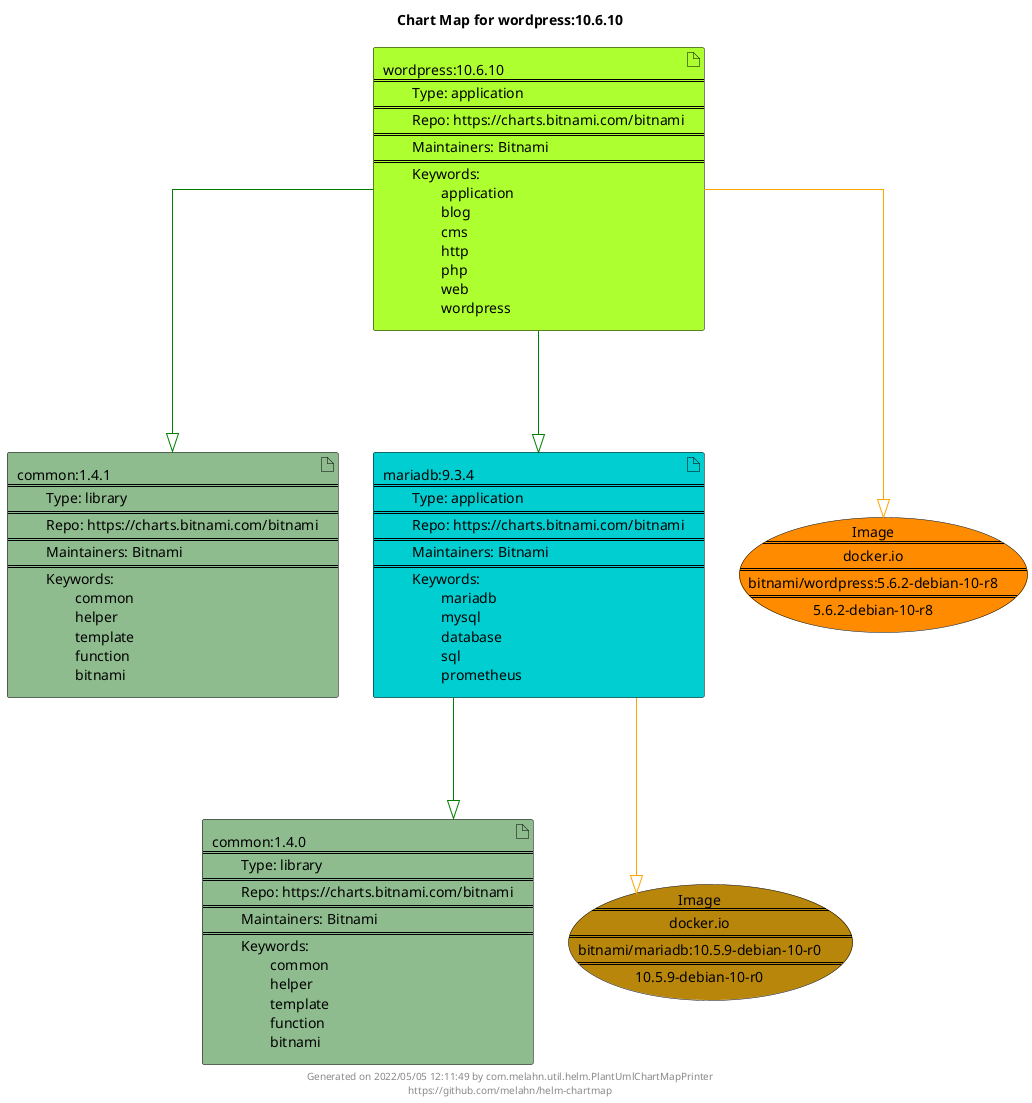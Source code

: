 @startuml
skinparam linetype ortho
skinparam backgroundColor white
skinparam usecaseBorderColor black
skinparam usecaseArrowColor LightSlateGray
skinparam artifactBorderColor black
skinparam artifactArrowColor LightSlateGray

title Chart Map for wordpress:10.6.10

'There are 4 referenced Helm Charts
artifact "common:1.4.1\n====\n\tType: library\n====\n\tRepo: https://charts.bitnami.com/bitnami\n====\n\tMaintainers: Bitnami\n====\n\tKeywords: \n\t\tcommon\n\t\thelper\n\t\ttemplate\n\t\tfunction\n\t\tbitnami" as common_1_4_1 #DarkSeaGreen
artifact "mariadb:9.3.4\n====\n\tType: application\n====\n\tRepo: https://charts.bitnami.com/bitnami\n====\n\tMaintainers: Bitnami\n====\n\tKeywords: \n\t\tmariadb\n\t\tmysql\n\t\tdatabase\n\t\tsql\n\t\tprometheus" as mariadb_9_3_4 #DarkTurquoise
artifact "common:1.4.0\n====\n\tType: library\n====\n\tRepo: https://charts.bitnami.com/bitnami\n====\n\tMaintainers: Bitnami\n====\n\tKeywords: \n\t\tcommon\n\t\thelper\n\t\ttemplate\n\t\tfunction\n\t\tbitnami" as common_1_4_0 #DarkSeaGreen
artifact "wordpress:10.6.10\n====\n\tType: application\n====\n\tRepo: https://charts.bitnami.com/bitnami\n====\n\tMaintainers: Bitnami\n====\n\tKeywords: \n\t\tapplication\n\t\tblog\n\t\tcms\n\t\thttp\n\t\tphp\n\t\tweb\n\t\twordpress" as wordpress_10_6_10 #GreenYellow

'There are 2 referenced Docker Images
usecase "Image\n====\ndocker.io\n====\nbitnami/wordpress:5.6.2-debian-10-r8\n====\n5.6.2-debian-10-r8" as docker_io_bitnami_wordpress_5_6_2_debian_10_r8 #Darkorange
usecase "Image\n====\ndocker.io\n====\nbitnami/mariadb:10.5.9-debian-10-r0\n====\n10.5.9-debian-10-r0" as docker_io_bitnami_mariadb_10_5_9_debian_10_r0 #DarkGoldenRod

'Chart Dependencies
wordpress_10_6_10--[#green]-|>common_1_4_1
wordpress_10_6_10--[#green]-|>mariadb_9_3_4
mariadb_9_3_4--[#green]-|>common_1_4_0
mariadb_9_3_4--[#orange]-|>docker_io_bitnami_mariadb_10_5_9_debian_10_r0
wordpress_10_6_10--[#orange]-|>docker_io_bitnami_wordpress_5_6_2_debian_10_r8

center footer Generated on 2022/05/05 12:11:49 by com.melahn.util.helm.PlantUmlChartMapPrinter\nhttps://github.com/melahn/helm-chartmap
@enduml
